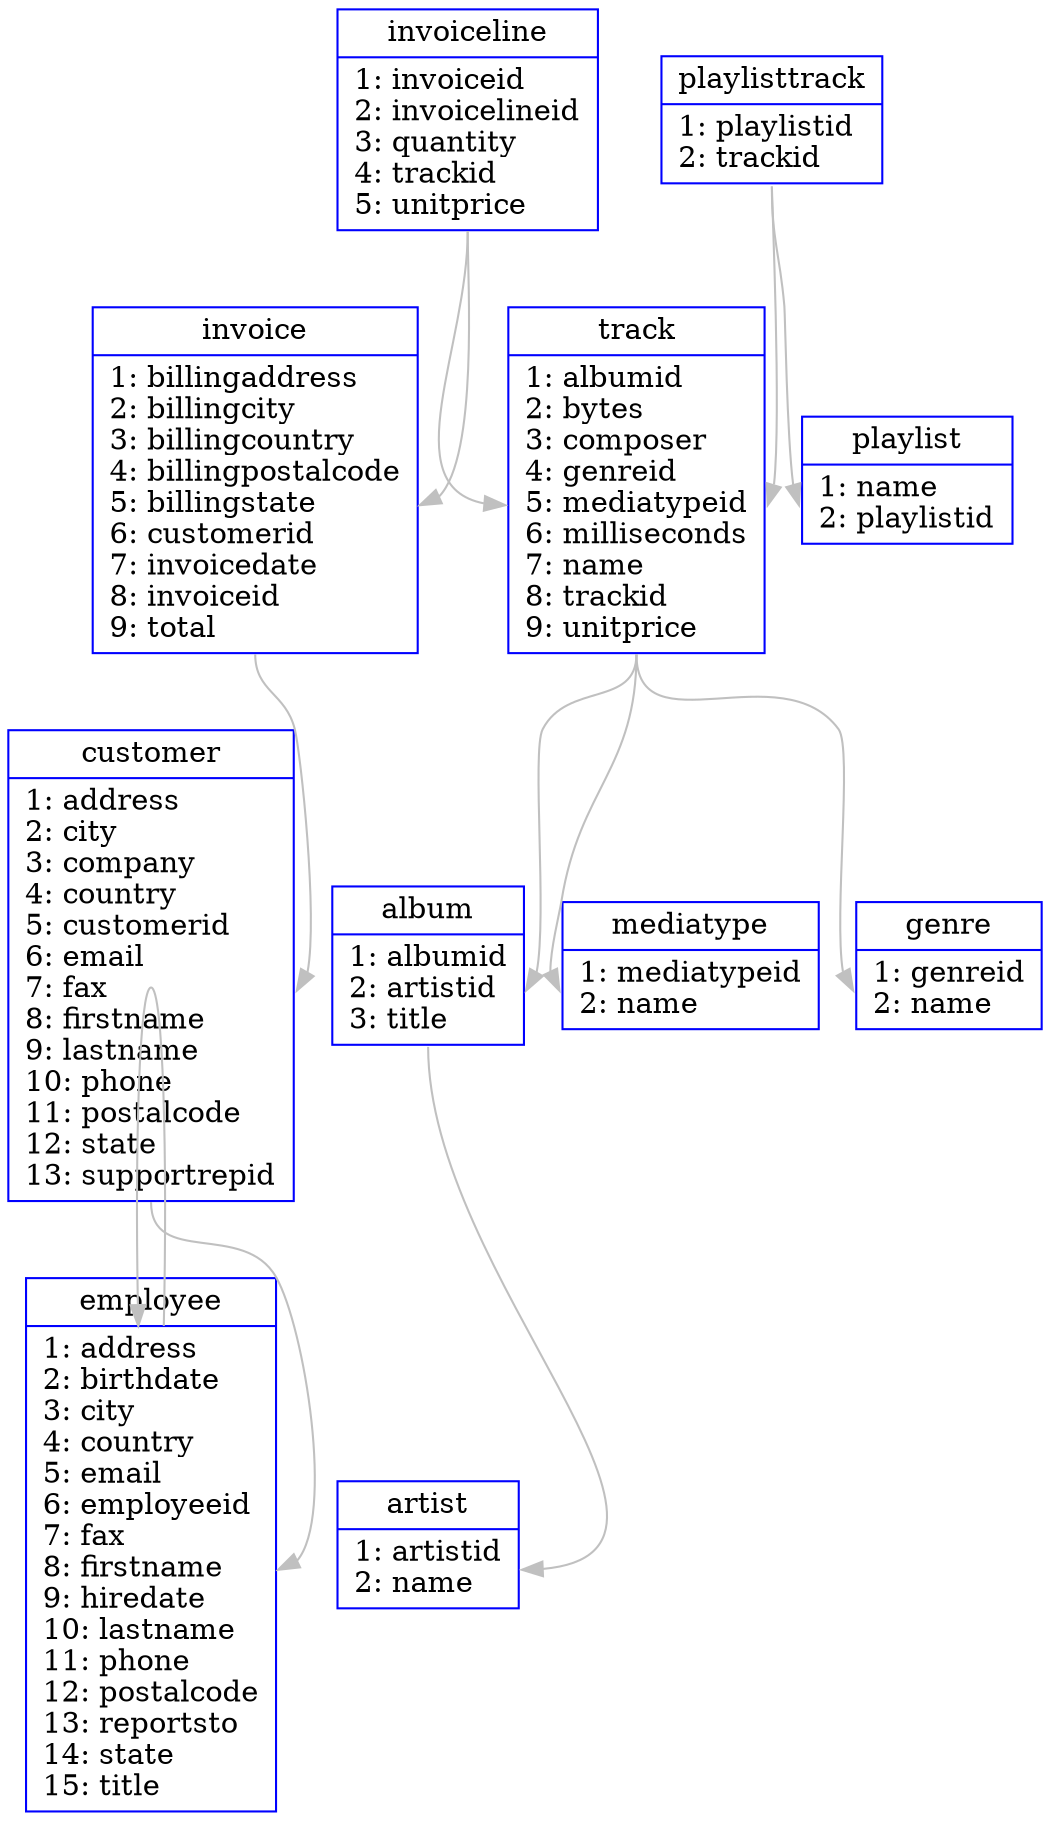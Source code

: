 digraph Perl {
	rankdir="TB";
	"album":port2->"artist":port2[ color="grey", label="" ];
	"customer":port2->"employee":port2[ color="grey", label="" ];
	"employee":port2->"employee":port2[ color="grey", label="" ];
	"invoice":port2->"customer":port2[ color="grey", label="" ];
	"invoiceline":port2->"track":port2[ color="grey", label="" ];
	"invoiceline":port2->"invoice":port2[ color="grey", label="" ];
	"playlisttrack":port2->"track":port2[ color="grey", label="" ];
	"playlisttrack":port2->"playlist":port2[ color="grey", label="" ];
	"track":port2->"mediatype":port2[ color="grey", label="" ];
	"track":port2->"album":port2[ color="grey", label="" ];
	"track":port2->"genre":port2[ color="grey", label="" ];
	"album" [ color="blue", label="{<port1> album|<port2> 1: albumid\l2: artistid\l3: title\l}", shape="record" ];
	"artist" [ color="blue", label="{<port1> artist|<port2> 1: artistid\l2: name\l}", shape="record" ];
	"customer" [ color="blue", label="{<port1> customer|<port2> 1: address\l2: city\l3: company\l4: country\l5: customerid\l6: email\l7: fax\l8: firstname\l9: lastname\l10: phone\l11: postalcode\l12: state\l13: supportrepid\l}", shape="record" ];
	"employee" [ color="blue", label="{<port1> employee|<port2> 1: address\l2: birthdate\l3: city\l4: country\l5: email\l6: employeeid\l7: fax\l8: firstname\l9: hiredate\l10: lastname\l11: phone\l12: postalcode\l13: reportsto\l14: state\l15: title\l}", shape="record" ];
	"genre" [ color="blue", label="{<port1> genre|<port2> 1: genreid\l2: name\l}", shape="record" ];
	"invoice" [ color="blue", label="{<port1> invoice|<port2> 1: billingaddress\l2: billingcity\l3: billingcountry\l4: billingpostalcode\l5: billingstate\l6: customerid\l7: invoicedate\l8: invoiceid\l9: total\l}", shape="record" ];
	"invoiceline" [ color="blue", label="{<port1> invoiceline|<port2> 1: invoiceid\l2: invoicelineid\l3: quantity\l4: trackid\l5: unitprice\l}", shape="record" ];
	"mediatype" [ color="blue", label="{<port1> mediatype|<port2> 1: mediatypeid\l2: name\l}", shape="record" ];
	"playlist" [ color="blue", label="{<port1> playlist|<port2> 1: name\l2: playlistid\l}", shape="record" ];
	"playlisttrack" [ color="blue", label="{<port1> playlisttrack|<port2> 1: playlistid\l2: trackid\l}", shape="record" ];
	"track" [ color="blue", label="{<port1> track|<port2> 1: albumid\l2: bytes\l3: composer\l4: genreid\l5: mediatypeid\l6: milliseconds\l7: name\l8: trackid\l9: unitprice\l}", shape="record" ];

}
